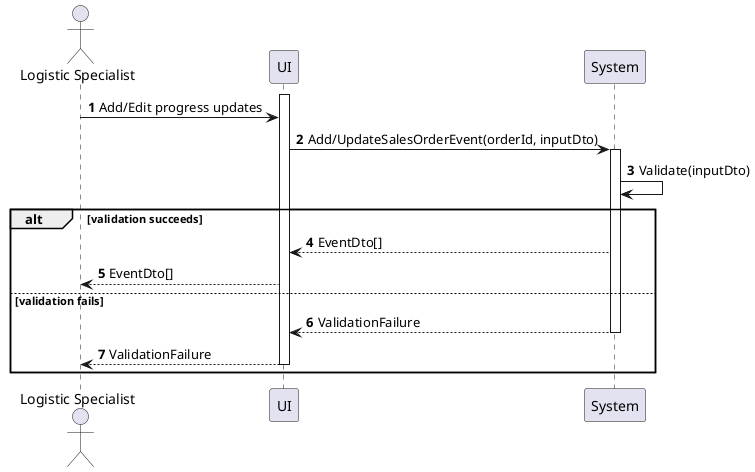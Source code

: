 @startuml sales-order-update-progress
autonumber

actor "Logistic Specialist" as a
participant UI as f
participant System as b

activate f
a -> f : Add/Edit progress updates
f -> b : Add/UpdateSalesOrderEvent(orderId, inputDto)
activate b
b -> b : Validate(inputDto)

alt validation succeeds
    b --> f : EventDto[]
    f --> a : EventDto[]
else validation fails
    return ValidationFailure
    f --> a : ValidationFailure
    deactivate f
end
@enduml